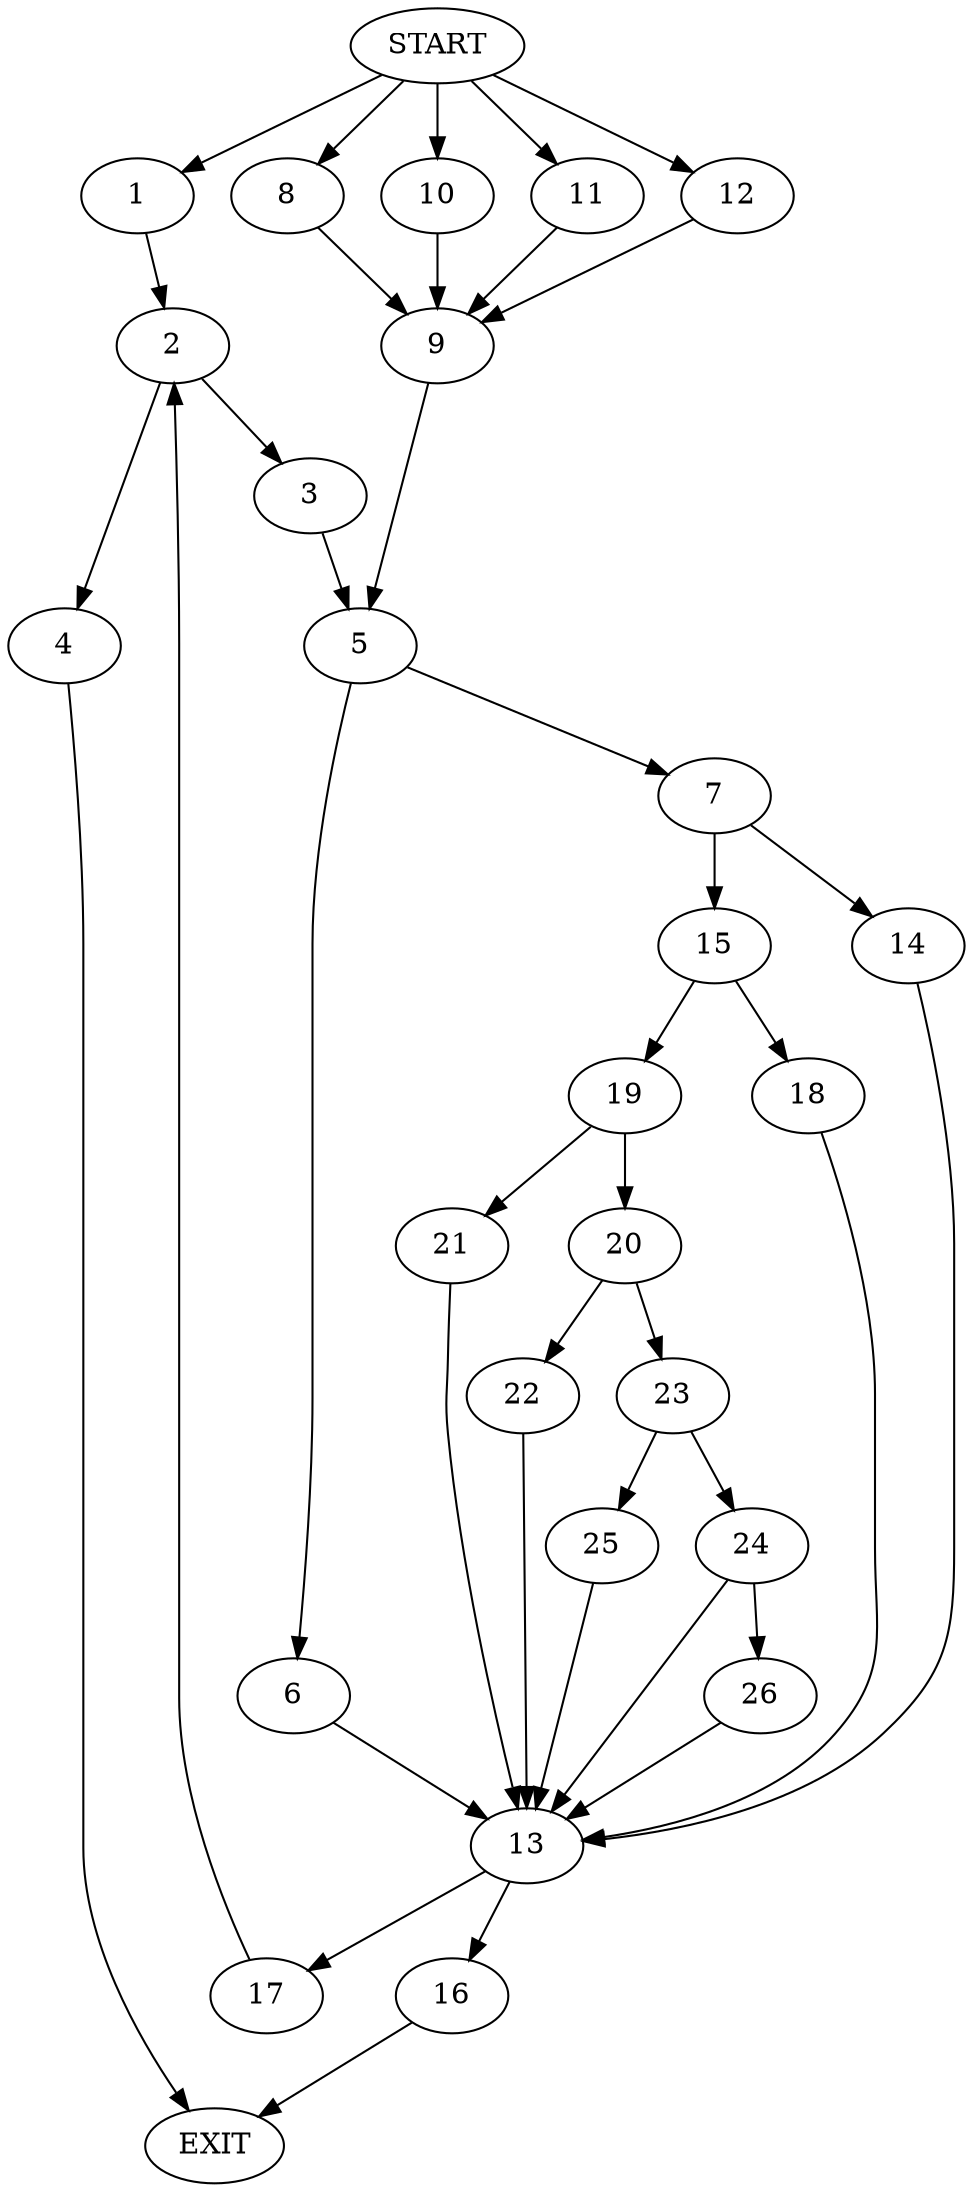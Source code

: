 digraph {
0 [label="START"]
27 [label="EXIT"]
0 -> 1
1 -> 2
2 -> 3
2 -> 4
3 -> 5
4 -> 27
5 -> 6
5 -> 7
0 -> 8
8 -> 9
9 -> 5
0 -> 10
10 -> 9
0 -> 11
11 -> 9
0 -> 12
12 -> 9
6 -> 13
7 -> 14
7 -> 15
13 -> 16
13 -> 17
15 -> 18
15 -> 19
14 -> 13
19 -> 20
19 -> 21
18 -> 13
20 -> 22
20 -> 23
21 -> 13
22 -> 13
23 -> 24
23 -> 25
24 -> 13
24 -> 26
25 -> 13
26 -> 13
17 -> 2
16 -> 27
}
